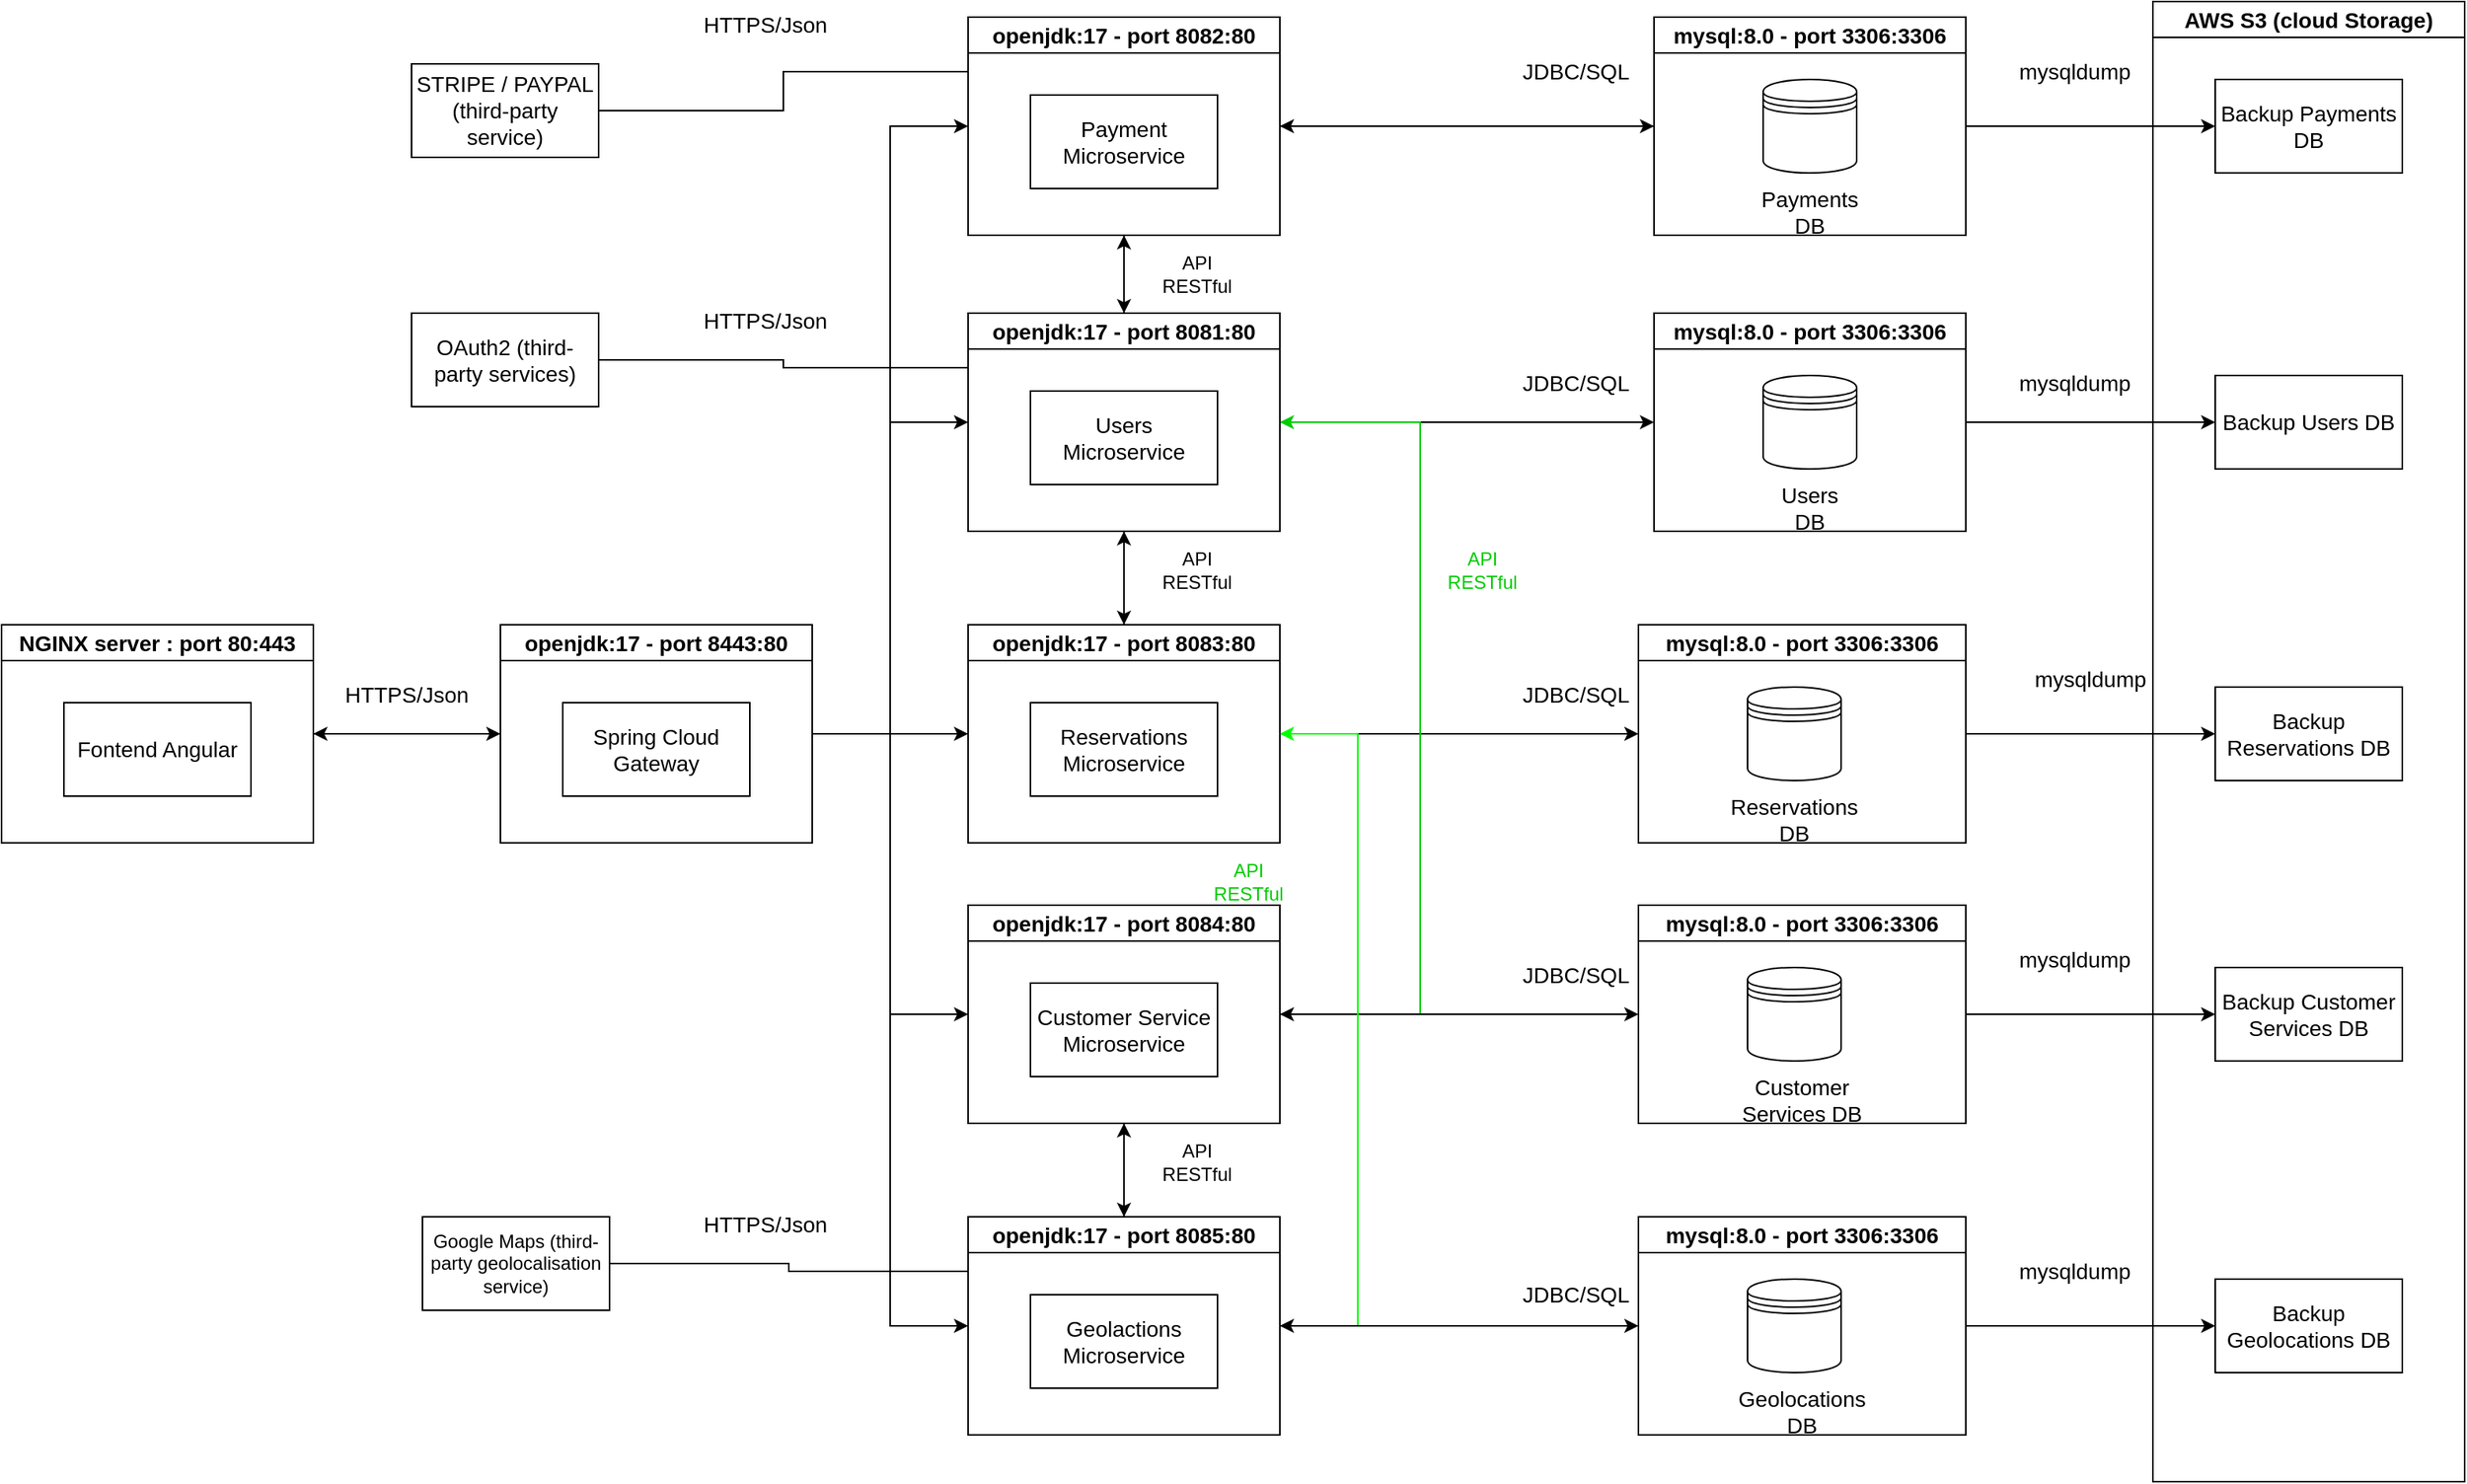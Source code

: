 <mxfile version="24.7.7">
  <diagram name="Page-1" id="HTvIIr98uRL_a_d4ipdB">
    <mxGraphModel dx="1766" dy="2174" grid="1" gridSize="10" guides="1" tooltips="1" connect="1" arrows="1" fold="1" page="1" pageScale="1" pageWidth="827" pageHeight="1169" math="0" shadow="0">
      <root>
        <mxCell id="0" />
        <mxCell id="1" parent="0" />
        <mxCell id="VIl7qetFcdLMGMQmezE--7" style="edgeStyle=orthogonalEdgeStyle;rounded=0;orthogonalLoop=1;jettySize=auto;html=1;entryX=0;entryY=0.5;entryDx=0;entryDy=0;" edge="1" parent="1" source="VIl7qetFcdLMGMQmezE--1" target="VIl7qetFcdLMGMQmezE--3">
          <mxGeometry relative="1" as="geometry" />
        </mxCell>
        <mxCell id="VIl7qetFcdLMGMQmezE--1" value="&lt;font style=&quot;font-size: 14px;&quot;&gt;NGINX server : port 80:443&lt;/font&gt;" style="swimlane;whiteSpace=wrap;html=1;" vertex="1" parent="1">
          <mxGeometry x="30" y="170" width="200" height="140" as="geometry" />
        </mxCell>
        <UserObject label="&lt;font style=&quot;font-size: 14px;&quot;&gt;Fontend Angular&lt;/font&gt;" treeRoot="1" id="VIl7qetFcdLMGMQmezE--2">
          <mxCell style="whiteSpace=wrap;html=1;align=center;treeFolding=1;treeMoving=1;newEdgeStyle={&quot;edgeStyle&quot;:&quot;elbowEdgeStyle&quot;,&quot;startArrow&quot;:&quot;none&quot;,&quot;endArrow&quot;:&quot;none&quot;};" vertex="1" parent="VIl7qetFcdLMGMQmezE--1">
            <mxGeometry x="40" y="50" width="120" height="60" as="geometry" />
          </mxCell>
        </UserObject>
        <mxCell id="VIl7qetFcdLMGMQmezE--8" style="edgeStyle=orthogonalEdgeStyle;rounded=0;orthogonalLoop=1;jettySize=auto;html=1;entryX=1;entryY=0.5;entryDx=0;entryDy=0;strokeColor=#000000;" edge="1" parent="1" source="VIl7qetFcdLMGMQmezE--3" target="VIl7qetFcdLMGMQmezE--1">
          <mxGeometry relative="1" as="geometry" />
        </mxCell>
        <mxCell id="VIl7qetFcdLMGMQmezE--18" style="edgeStyle=orthogonalEdgeStyle;rounded=0;orthogonalLoop=1;jettySize=auto;html=1;entryX=0;entryY=0.5;entryDx=0;entryDy=0;" edge="1" parent="1" source="VIl7qetFcdLMGMQmezE--3" target="VIl7qetFcdLMGMQmezE--12">
          <mxGeometry relative="1" as="geometry" />
        </mxCell>
        <mxCell id="VIl7qetFcdLMGMQmezE--19" style="edgeStyle=orthogonalEdgeStyle;rounded=0;orthogonalLoop=1;jettySize=auto;html=1;entryX=0;entryY=0.5;entryDx=0;entryDy=0;" edge="1" parent="1" source="VIl7qetFcdLMGMQmezE--3" target="VIl7qetFcdLMGMQmezE--5">
          <mxGeometry relative="1" as="geometry" />
        </mxCell>
        <mxCell id="VIl7qetFcdLMGMQmezE--20" style="edgeStyle=orthogonalEdgeStyle;rounded=0;orthogonalLoop=1;jettySize=auto;html=1;entryX=0;entryY=0.5;entryDx=0;entryDy=0;" edge="1" parent="1" source="VIl7qetFcdLMGMQmezE--3" target="VIl7qetFcdLMGMQmezE--10">
          <mxGeometry relative="1" as="geometry" />
        </mxCell>
        <mxCell id="VIl7qetFcdLMGMQmezE--21" style="edgeStyle=orthogonalEdgeStyle;rounded=0;orthogonalLoop=1;jettySize=auto;html=1;entryX=0;entryY=0.5;entryDx=0;entryDy=0;" edge="1" parent="1" source="VIl7qetFcdLMGMQmezE--3" target="VIl7qetFcdLMGMQmezE--14">
          <mxGeometry relative="1" as="geometry" />
        </mxCell>
        <mxCell id="VIl7qetFcdLMGMQmezE--22" style="edgeStyle=orthogonalEdgeStyle;rounded=0;orthogonalLoop=1;jettySize=auto;html=1;entryX=0;entryY=0.5;entryDx=0;entryDy=0;" edge="1" parent="1" source="VIl7qetFcdLMGMQmezE--3" target="VIl7qetFcdLMGMQmezE--16">
          <mxGeometry relative="1" as="geometry" />
        </mxCell>
        <mxCell id="VIl7qetFcdLMGMQmezE--3" value="&lt;font style=&quot;font-size: 14px;&quot;&gt;openjdk:17 - port 8443:80&lt;/font&gt;" style="swimlane;whiteSpace=wrap;html=1;" vertex="1" parent="1">
          <mxGeometry x="350" y="170" width="200" height="140" as="geometry" />
        </mxCell>
        <UserObject label="&lt;font style=&quot;font-size: 14px;&quot;&gt;Spring Cloud Gateway&lt;/font&gt;" treeRoot="1" id="VIl7qetFcdLMGMQmezE--4">
          <mxCell style="whiteSpace=wrap;html=1;align=center;treeFolding=1;treeMoving=1;newEdgeStyle={&quot;edgeStyle&quot;:&quot;elbowEdgeStyle&quot;,&quot;startArrow&quot;:&quot;none&quot;,&quot;endArrow&quot;:&quot;none&quot;};" vertex="1" parent="VIl7qetFcdLMGMQmezE--3">
            <mxGeometry x="40" y="50" width="120" height="60" as="geometry" />
          </mxCell>
        </UserObject>
        <mxCell id="VIl7qetFcdLMGMQmezE--44" style="edgeStyle=orthogonalEdgeStyle;rounded=0;orthogonalLoop=1;jettySize=auto;html=1;entryX=0.5;entryY=1;entryDx=0;entryDy=0;" edge="1" parent="1" source="VIl7qetFcdLMGMQmezE--5" target="VIl7qetFcdLMGMQmezE--10">
          <mxGeometry relative="1" as="geometry" />
        </mxCell>
        <mxCell id="VIl7qetFcdLMGMQmezE--49" style="edgeStyle=orthogonalEdgeStyle;rounded=0;orthogonalLoop=1;jettySize=auto;html=1;" edge="1" parent="1" source="VIl7qetFcdLMGMQmezE--5">
          <mxGeometry relative="1" as="geometry">
            <mxPoint x="750" y="170" as="targetPoint" />
          </mxGeometry>
        </mxCell>
        <mxCell id="VIl7qetFcdLMGMQmezE--65" style="edgeStyle=orthogonalEdgeStyle;rounded=0;orthogonalLoop=1;jettySize=auto;html=1;entryX=1;entryY=0.5;entryDx=0;entryDy=0;" edge="1" parent="1" source="VIl7qetFcdLMGMQmezE--5" target="VIl7qetFcdLMGMQmezE--14">
          <mxGeometry relative="1" as="geometry">
            <Array as="points">
              <mxPoint x="940" y="40" />
              <mxPoint x="940" y="420" />
            </Array>
          </mxGeometry>
        </mxCell>
        <mxCell id="VIl7qetFcdLMGMQmezE--84" style="edgeStyle=orthogonalEdgeStyle;rounded=0;orthogonalLoop=1;jettySize=auto;html=1;entryX=0;entryY=0.5;entryDx=0;entryDy=0;" edge="1" parent="1" source="VIl7qetFcdLMGMQmezE--5" target="VIl7qetFcdLMGMQmezE--81">
          <mxGeometry relative="1" as="geometry" />
        </mxCell>
        <mxCell id="VIl7qetFcdLMGMQmezE--5" value="&lt;font style=&quot;font-size: 14px;&quot;&gt;openjdk:17 - port 8081:80&lt;/font&gt;" style="swimlane;whiteSpace=wrap;html=1;" vertex="1" parent="1">
          <mxGeometry x="650" y="-30" width="200" height="140" as="geometry" />
        </mxCell>
        <UserObject label="&lt;font style=&quot;font-size: 14px;&quot;&gt;Users Microservice&lt;/font&gt;" treeRoot="1" id="VIl7qetFcdLMGMQmezE--6">
          <mxCell style="whiteSpace=wrap;html=1;align=center;treeFolding=1;treeMoving=1;newEdgeStyle={&quot;edgeStyle&quot;:&quot;elbowEdgeStyle&quot;,&quot;startArrow&quot;:&quot;none&quot;,&quot;endArrow&quot;:&quot;none&quot;};" vertex="1" parent="VIl7qetFcdLMGMQmezE--5">
            <mxGeometry x="40" y="50" width="120" height="60" as="geometry" />
          </mxCell>
        </UserObject>
        <mxCell id="VIl7qetFcdLMGMQmezE--9" value="&lt;font style=&quot;font-size: 14px;&quot;&gt;HTTPS/Json&lt;/font&gt;" style="text;html=1;align=center;verticalAlign=middle;whiteSpace=wrap;rounded=0;" vertex="1" parent="1">
          <mxGeometry x="260" y="200" width="60" height="30" as="geometry" />
        </mxCell>
        <mxCell id="VIl7qetFcdLMGMQmezE--43" style="edgeStyle=orthogonalEdgeStyle;rounded=0;orthogonalLoop=1;jettySize=auto;html=1;entryX=0.5;entryY=0;entryDx=0;entryDy=0;" edge="1" parent="1" source="VIl7qetFcdLMGMQmezE--10" target="VIl7qetFcdLMGMQmezE--5">
          <mxGeometry relative="1" as="geometry" />
        </mxCell>
        <mxCell id="VIl7qetFcdLMGMQmezE--74" style="edgeStyle=orthogonalEdgeStyle;rounded=0;orthogonalLoop=1;jettySize=auto;html=1;entryX=0;entryY=0.5;entryDx=0;entryDy=0;" edge="1" parent="1" source="VIl7qetFcdLMGMQmezE--10" target="VIl7qetFcdLMGMQmezE--69">
          <mxGeometry relative="1" as="geometry" />
        </mxCell>
        <mxCell id="VIl7qetFcdLMGMQmezE--10" value="&lt;font style=&quot;font-size: 14px;&quot;&gt;openjdk:17 - port 8082:80&lt;/font&gt;" style="swimlane;whiteSpace=wrap;html=1;" vertex="1" parent="1">
          <mxGeometry x="650" y="-220" width="200" height="140" as="geometry" />
        </mxCell>
        <UserObject label="&lt;font style=&quot;font-size: 14px;&quot;&gt;Payment Microservice&lt;/font&gt;" treeRoot="1" id="VIl7qetFcdLMGMQmezE--11">
          <mxCell style="whiteSpace=wrap;html=1;align=center;treeFolding=1;treeMoving=1;newEdgeStyle={&quot;edgeStyle&quot;:&quot;elbowEdgeStyle&quot;,&quot;startArrow&quot;:&quot;none&quot;,&quot;endArrow&quot;:&quot;none&quot;};" vertex="1" parent="VIl7qetFcdLMGMQmezE--10">
            <mxGeometry x="40" y="50" width="120" height="60" as="geometry" />
          </mxCell>
        </UserObject>
        <mxCell id="VIl7qetFcdLMGMQmezE--47" style="edgeStyle=orthogonalEdgeStyle;rounded=0;orthogonalLoop=1;jettySize=auto;html=1;entryX=0.5;entryY=1;entryDx=0;entryDy=0;" edge="1" parent="1" source="VIl7qetFcdLMGMQmezE--12" target="VIl7qetFcdLMGMQmezE--5">
          <mxGeometry relative="1" as="geometry" />
        </mxCell>
        <mxCell id="VIl7qetFcdLMGMQmezE--60" style="edgeStyle=orthogonalEdgeStyle;rounded=0;orthogonalLoop=1;jettySize=auto;html=1;entryX=1;entryY=0.5;entryDx=0;entryDy=0;" edge="1" parent="1" source="VIl7qetFcdLMGMQmezE--12" target="VIl7qetFcdLMGMQmezE--16">
          <mxGeometry relative="1" as="geometry">
            <Array as="points">
              <mxPoint x="900" y="240" />
              <mxPoint x="900" y="620" />
            </Array>
          </mxGeometry>
        </mxCell>
        <mxCell id="VIl7qetFcdLMGMQmezE--89" style="edgeStyle=orthogonalEdgeStyle;rounded=0;orthogonalLoop=1;jettySize=auto;html=1;entryX=0;entryY=0.5;entryDx=0;entryDy=0;" edge="1" parent="1" source="VIl7qetFcdLMGMQmezE--12" target="VIl7qetFcdLMGMQmezE--86">
          <mxGeometry relative="1" as="geometry" />
        </mxCell>
        <mxCell id="VIl7qetFcdLMGMQmezE--12" value="&lt;font style=&quot;font-size: 14px;&quot;&gt;openjdk:17 - port 8083:80&lt;/font&gt;" style="swimlane;whiteSpace=wrap;html=1;" vertex="1" parent="1">
          <mxGeometry x="650" y="170" width="200" height="140" as="geometry" />
        </mxCell>
        <UserObject label="&lt;font style=&quot;font-size: 14px;&quot;&gt;Reservations Microservice&lt;/font&gt;" treeRoot="1" id="VIl7qetFcdLMGMQmezE--13">
          <mxCell style="whiteSpace=wrap;html=1;align=center;treeFolding=1;treeMoving=1;newEdgeStyle={&quot;edgeStyle&quot;:&quot;elbowEdgeStyle&quot;,&quot;startArrow&quot;:&quot;none&quot;,&quot;endArrow&quot;:&quot;none&quot;};" vertex="1" parent="VIl7qetFcdLMGMQmezE--12">
            <mxGeometry x="40" y="50" width="120" height="60" as="geometry" />
          </mxCell>
        </UserObject>
        <mxCell id="VIl7qetFcdLMGMQmezE--51" style="edgeStyle=orthogonalEdgeStyle;rounded=0;orthogonalLoop=1;jettySize=auto;html=1;entryX=0.5;entryY=0;entryDx=0;entryDy=0;" edge="1" parent="1" source="VIl7qetFcdLMGMQmezE--14" target="VIl7qetFcdLMGMQmezE--16">
          <mxGeometry relative="1" as="geometry" />
        </mxCell>
        <mxCell id="VIl7qetFcdLMGMQmezE--63" style="edgeStyle=orthogonalEdgeStyle;rounded=0;orthogonalLoop=1;jettySize=auto;html=1;entryX=1;entryY=0.5;entryDx=0;entryDy=0;strokeColor=#00CC00;" edge="1" parent="1" source="VIl7qetFcdLMGMQmezE--14" target="VIl7qetFcdLMGMQmezE--5">
          <mxGeometry relative="1" as="geometry">
            <Array as="points">
              <mxPoint x="940" y="420" />
              <mxPoint x="940" y="40" />
            </Array>
          </mxGeometry>
        </mxCell>
        <mxCell id="VIl7qetFcdLMGMQmezE--99" style="edgeStyle=orthogonalEdgeStyle;rounded=0;orthogonalLoop=1;jettySize=auto;html=1;entryX=0;entryY=0.5;entryDx=0;entryDy=0;" edge="1" parent="1" source="VIl7qetFcdLMGMQmezE--14" target="VIl7qetFcdLMGMQmezE--96">
          <mxGeometry relative="1" as="geometry" />
        </mxCell>
        <mxCell id="VIl7qetFcdLMGMQmezE--14" value="&lt;font style=&quot;font-size: 14px;&quot;&gt;openjdk:17 - port 8084:80&lt;/font&gt;" style="swimlane;whiteSpace=wrap;html=1;" vertex="1" parent="1">
          <mxGeometry x="650" y="350" width="200" height="140" as="geometry" />
        </mxCell>
        <UserObject label="&lt;font style=&quot;font-size: 14px;&quot;&gt;Customer Service Microservice&lt;/font&gt;" treeRoot="1" id="VIl7qetFcdLMGMQmezE--15">
          <mxCell style="whiteSpace=wrap;html=1;align=center;treeFolding=1;treeMoving=1;newEdgeStyle={&quot;edgeStyle&quot;:&quot;elbowEdgeStyle&quot;,&quot;startArrow&quot;:&quot;none&quot;,&quot;endArrow&quot;:&quot;none&quot;};" vertex="1" parent="VIl7qetFcdLMGMQmezE--14">
            <mxGeometry x="40" y="50" width="120" height="60" as="geometry" />
          </mxCell>
        </UserObject>
        <mxCell id="VIl7qetFcdLMGMQmezE--52" style="edgeStyle=orthogonalEdgeStyle;rounded=0;orthogonalLoop=1;jettySize=auto;html=1;entryX=0.5;entryY=1;entryDx=0;entryDy=0;" edge="1" parent="1" source="VIl7qetFcdLMGMQmezE--16" target="VIl7qetFcdLMGMQmezE--14">
          <mxGeometry relative="1" as="geometry" />
        </mxCell>
        <mxCell id="VIl7qetFcdLMGMQmezE--61" style="edgeStyle=orthogonalEdgeStyle;rounded=0;orthogonalLoop=1;jettySize=auto;html=1;entryX=1;entryY=0.5;entryDx=0;entryDy=0;strokeColor=#00FF00;" edge="1" parent="1" source="VIl7qetFcdLMGMQmezE--16" target="VIl7qetFcdLMGMQmezE--12">
          <mxGeometry relative="1" as="geometry">
            <Array as="points">
              <mxPoint x="900" y="620" />
              <mxPoint x="900" y="240" />
            </Array>
          </mxGeometry>
        </mxCell>
        <mxCell id="VIl7qetFcdLMGMQmezE--105" style="edgeStyle=orthogonalEdgeStyle;rounded=0;orthogonalLoop=1;jettySize=auto;html=1;entryX=0;entryY=0.5;entryDx=0;entryDy=0;" edge="1" parent="1" source="VIl7qetFcdLMGMQmezE--16" target="VIl7qetFcdLMGMQmezE--102">
          <mxGeometry relative="1" as="geometry" />
        </mxCell>
        <mxCell id="VIl7qetFcdLMGMQmezE--16" value="&lt;font style=&quot;font-size: 14px;&quot;&gt;openjdk:17 - port 8085:80&lt;/font&gt;" style="swimlane;whiteSpace=wrap;html=1;" vertex="1" parent="1">
          <mxGeometry x="650" y="550" width="200" height="140" as="geometry" />
        </mxCell>
        <UserObject label="&lt;font style=&quot;font-size: 14px;&quot;&gt;Geolactions Microservice&lt;/font&gt;" treeRoot="1" id="VIl7qetFcdLMGMQmezE--17">
          <mxCell style="whiteSpace=wrap;html=1;align=center;treeFolding=1;treeMoving=1;newEdgeStyle={&quot;edgeStyle&quot;:&quot;elbowEdgeStyle&quot;,&quot;startArrow&quot;:&quot;none&quot;,&quot;endArrow&quot;:&quot;none&quot;};" vertex="1" parent="VIl7qetFcdLMGMQmezE--16">
            <mxGeometry x="40" y="50" width="120" height="60" as="geometry" />
          </mxCell>
        </UserObject>
        <mxCell id="VIl7qetFcdLMGMQmezE--34" style="edgeStyle=elbowEdgeStyle;rounded=0;orthogonalLoop=1;jettySize=auto;html=1;startArrow=none;endArrow=none;entryX=0;entryY=0.25;entryDx=0;entryDy=0;" edge="1" parent="1" source="VIl7qetFcdLMGMQmezE--29" target="VIl7qetFcdLMGMQmezE--10">
          <mxGeometry relative="1" as="geometry" />
        </mxCell>
        <UserObject label="&lt;font style=&quot;font-size: 14px;&quot;&gt;STRIPE / PAYPAL (third-party service)&lt;/font&gt;" treeRoot="1" id="VIl7qetFcdLMGMQmezE--29">
          <mxCell style="whiteSpace=wrap;html=1;align=center;treeFolding=1;treeMoving=1;newEdgeStyle={&quot;edgeStyle&quot;:&quot;elbowEdgeStyle&quot;,&quot;startArrow&quot;:&quot;none&quot;,&quot;endArrow&quot;:&quot;none&quot;};" vertex="1" parent="1">
            <mxGeometry x="293" y="-190" width="120" height="60" as="geometry" />
          </mxCell>
        </UserObject>
        <mxCell id="VIl7qetFcdLMGMQmezE--31" value="&lt;font style=&quot;font-size: 14px;&quot;&gt;HTTPS/Json&lt;/font&gt;" style="text;html=1;align=center;verticalAlign=middle;whiteSpace=wrap;rounded=0;" vertex="1" parent="1">
          <mxGeometry x="490" y="-230" width="60" height="30" as="geometry" />
        </mxCell>
        <mxCell id="VIl7qetFcdLMGMQmezE--36" style="edgeStyle=elbowEdgeStyle;rounded=0;orthogonalLoop=1;jettySize=auto;html=1;startArrow=none;endArrow=none;entryX=0;entryY=0.25;entryDx=0;entryDy=0;" edge="1" parent="1" source="VIl7qetFcdLMGMQmezE--35" target="VIl7qetFcdLMGMQmezE--5">
          <mxGeometry relative="1" as="geometry" />
        </mxCell>
        <UserObject label="&lt;font style=&quot;font-size: 14px;&quot;&gt;OAuth2 (third-party services)&lt;/font&gt;" treeRoot="1" id="VIl7qetFcdLMGMQmezE--35">
          <mxCell style="whiteSpace=wrap;html=1;align=center;treeFolding=1;treeMoving=1;newEdgeStyle={&quot;edgeStyle&quot;:&quot;elbowEdgeStyle&quot;,&quot;startArrow&quot;:&quot;none&quot;,&quot;endArrow&quot;:&quot;none&quot;};" vertex="1" parent="1">
            <mxGeometry x="293" y="-30" width="120" height="60" as="geometry" />
          </mxCell>
        </UserObject>
        <mxCell id="VIl7qetFcdLMGMQmezE--37" value="&lt;font style=&quot;font-size: 14px;&quot;&gt;HTTPS/Json&lt;/font&gt;" style="text;html=1;align=center;verticalAlign=middle;whiteSpace=wrap;rounded=0;" vertex="1" parent="1">
          <mxGeometry x="490" y="-40" width="60" height="30" as="geometry" />
        </mxCell>
        <mxCell id="VIl7qetFcdLMGMQmezE--40" style="edgeStyle=elbowEdgeStyle;rounded=0;orthogonalLoop=1;jettySize=auto;html=1;startArrow=none;endArrow=none;entryX=0;entryY=0.25;entryDx=0;entryDy=0;" edge="1" parent="1" source="VIl7qetFcdLMGMQmezE--39" target="VIl7qetFcdLMGMQmezE--16">
          <mxGeometry relative="1" as="geometry" />
        </mxCell>
        <UserObject label="Google Maps (third-party geolocalisation service)" treeRoot="1" id="VIl7qetFcdLMGMQmezE--39">
          <mxCell style="whiteSpace=wrap;html=1;align=center;treeFolding=1;treeMoving=1;newEdgeStyle={&quot;edgeStyle&quot;:&quot;elbowEdgeStyle&quot;,&quot;startArrow&quot;:&quot;none&quot;,&quot;endArrow&quot;:&quot;none&quot;};" vertex="1" parent="1">
            <mxGeometry x="300" y="550" width="120" height="60" as="geometry" />
          </mxCell>
        </UserObject>
        <mxCell id="VIl7qetFcdLMGMQmezE--41" value="&lt;font style=&quot;font-size: 14px;&quot;&gt;HTTPS/Json&lt;/font&gt;" style="text;html=1;align=center;verticalAlign=middle;whiteSpace=wrap;rounded=0;" vertex="1" parent="1">
          <mxGeometry x="490" y="540" width="60" height="30" as="geometry" />
        </mxCell>
        <mxCell id="VIl7qetFcdLMGMQmezE--45" value="API RESTful" style="text;html=1;align=center;verticalAlign=middle;whiteSpace=wrap;rounded=0;" vertex="1" parent="1">
          <mxGeometry x="767" y="-70" width="60" height="30" as="geometry" />
        </mxCell>
        <mxCell id="VIl7qetFcdLMGMQmezE--50" value="API RESTful" style="text;html=1;align=center;verticalAlign=middle;whiteSpace=wrap;rounded=0;" vertex="1" parent="1">
          <mxGeometry x="767" y="120" width="60" height="30" as="geometry" />
        </mxCell>
        <mxCell id="VIl7qetFcdLMGMQmezE--55" value="API RESTful" style="text;html=1;align=center;verticalAlign=middle;whiteSpace=wrap;rounded=0;" vertex="1" parent="1">
          <mxGeometry x="767" y="500" width="60" height="30" as="geometry" />
        </mxCell>
        <mxCell id="VIl7qetFcdLMGMQmezE--62" value="&lt;font color=&quot;#00cc00&quot; style=&quot;font-size: 12px;&quot;&gt;API RESTful&lt;/font&gt;" style="text;html=1;align=center;verticalAlign=middle;whiteSpace=wrap;rounded=0;" vertex="1" parent="1">
          <mxGeometry x="800" y="320" width="60" height="30" as="geometry" />
        </mxCell>
        <mxCell id="VIl7qetFcdLMGMQmezE--64" value="&lt;font color=&quot;#00cc00&quot;&gt;API RESTful&lt;/font&gt;" style="text;html=1;align=center;verticalAlign=middle;whiteSpace=wrap;rounded=0;" vertex="1" parent="1">
          <mxGeometry x="950" y="120" width="60" height="30" as="geometry" />
        </mxCell>
        <mxCell id="VIl7qetFcdLMGMQmezE--75" style="edgeStyle=orthogonalEdgeStyle;rounded=0;orthogonalLoop=1;jettySize=auto;html=1;entryX=1;entryY=0.5;entryDx=0;entryDy=0;" edge="1" parent="1" source="VIl7qetFcdLMGMQmezE--69" target="VIl7qetFcdLMGMQmezE--10">
          <mxGeometry relative="1" as="geometry" />
        </mxCell>
        <mxCell id="VIl7qetFcdLMGMQmezE--120" style="edgeStyle=orthogonalEdgeStyle;rounded=0;orthogonalLoop=1;jettySize=auto;html=1;entryX=0;entryY=0.5;entryDx=0;entryDy=0;" edge="1" parent="1" source="VIl7qetFcdLMGMQmezE--69" target="VIl7qetFcdLMGMQmezE--109">
          <mxGeometry relative="1" as="geometry" />
        </mxCell>
        <mxCell id="VIl7qetFcdLMGMQmezE--69" value="&lt;font style=&quot;font-size: 14px;&quot;&gt;mysql:8.0 - port 3306:3306&lt;/font&gt;" style="swimlane;whiteSpace=wrap;html=1;" vertex="1" parent="1">
          <mxGeometry x="1090" y="-220" width="200" height="140" as="geometry" />
        </mxCell>
        <mxCell id="VIl7qetFcdLMGMQmezE--72" value="" style="shape=datastore;whiteSpace=wrap;html=1;" vertex="1" parent="VIl7qetFcdLMGMQmezE--69">
          <mxGeometry x="70" y="40" width="60" height="60" as="geometry" />
        </mxCell>
        <mxCell id="VIl7qetFcdLMGMQmezE--73" value="&lt;font style=&quot;font-size: 14px;&quot;&gt;Payments DB&lt;/font&gt;" style="text;html=1;align=center;verticalAlign=middle;whiteSpace=wrap;rounded=0;" vertex="1" parent="VIl7qetFcdLMGMQmezE--69">
          <mxGeometry x="70" y="110" width="60" height="30" as="geometry" />
        </mxCell>
        <mxCell id="VIl7qetFcdLMGMQmezE--79" value="&lt;font style=&quot;font-size: 14px;&quot;&gt;JDBC/SQL&lt;/font&gt;" style="text;html=1;align=center;verticalAlign=middle;whiteSpace=wrap;rounded=0;" vertex="1" parent="1">
          <mxGeometry x="1010" y="-200" width="60" height="30" as="geometry" />
        </mxCell>
        <mxCell id="VIl7qetFcdLMGMQmezE--119" style="edgeStyle=orthogonalEdgeStyle;rounded=0;orthogonalLoop=1;jettySize=auto;html=1;entryX=0;entryY=0.5;entryDx=0;entryDy=0;" edge="1" parent="1" source="VIl7qetFcdLMGMQmezE--81" target="VIl7qetFcdLMGMQmezE--110">
          <mxGeometry relative="1" as="geometry" />
        </mxCell>
        <mxCell id="VIl7qetFcdLMGMQmezE--81" value="&lt;font style=&quot;font-size: 14px;&quot;&gt;mysql:8.0 - port 3306:3306&lt;/font&gt;" style="swimlane;whiteSpace=wrap;html=1;" vertex="1" parent="1">
          <mxGeometry x="1090" y="-30" width="200" height="140" as="geometry" />
        </mxCell>
        <mxCell id="VIl7qetFcdLMGMQmezE--82" value="" style="shape=datastore;whiteSpace=wrap;html=1;" vertex="1" parent="VIl7qetFcdLMGMQmezE--81">
          <mxGeometry x="70" y="40" width="60" height="60" as="geometry" />
        </mxCell>
        <mxCell id="VIl7qetFcdLMGMQmezE--83" value="&lt;font style=&quot;font-size: 14px;&quot;&gt;Users DB&lt;/font&gt;" style="text;html=1;align=center;verticalAlign=middle;whiteSpace=wrap;rounded=0;" vertex="1" parent="VIl7qetFcdLMGMQmezE--81">
          <mxGeometry x="70" y="110" width="60" height="30" as="geometry" />
        </mxCell>
        <mxCell id="VIl7qetFcdLMGMQmezE--85" value="&lt;font style=&quot;font-size: 14px;&quot;&gt;JDBC/SQL&lt;/font&gt;" style="text;html=1;align=center;verticalAlign=middle;whiteSpace=wrap;rounded=0;" vertex="1" parent="1">
          <mxGeometry x="1010" width="60" height="30" as="geometry" />
        </mxCell>
        <mxCell id="VIl7qetFcdLMGMQmezE--118" style="edgeStyle=orthogonalEdgeStyle;rounded=0;orthogonalLoop=1;jettySize=auto;html=1;entryX=0;entryY=0.5;entryDx=0;entryDy=0;" edge="1" parent="1" source="VIl7qetFcdLMGMQmezE--86" target="VIl7qetFcdLMGMQmezE--111">
          <mxGeometry relative="1" as="geometry" />
        </mxCell>
        <mxCell id="VIl7qetFcdLMGMQmezE--86" value="&lt;font style=&quot;font-size: 14px;&quot;&gt;mysql:8.0 - port 3306:3306&lt;/font&gt;" style="swimlane;whiteSpace=wrap;html=1;" vertex="1" parent="1">
          <mxGeometry x="1080" y="170" width="210" height="140" as="geometry" />
        </mxCell>
        <mxCell id="VIl7qetFcdLMGMQmezE--87" value="" style="shape=datastore;whiteSpace=wrap;html=1;" vertex="1" parent="VIl7qetFcdLMGMQmezE--86">
          <mxGeometry x="70" y="40" width="60" height="60" as="geometry" />
        </mxCell>
        <mxCell id="VIl7qetFcdLMGMQmezE--88" value="&lt;font style=&quot;font-size: 14px;&quot;&gt;Reservations DB&lt;/font&gt;" style="text;html=1;align=center;verticalAlign=middle;whiteSpace=wrap;rounded=0;" vertex="1" parent="VIl7qetFcdLMGMQmezE--86">
          <mxGeometry x="70" y="110" width="60" height="30" as="geometry" />
        </mxCell>
        <mxCell id="VIl7qetFcdLMGMQmezE--94" value="&lt;font style=&quot;font-size: 14px;&quot;&gt;JDBC/SQL&lt;/font&gt;" style="text;html=1;align=center;verticalAlign=middle;whiteSpace=wrap;rounded=0;" vertex="1" parent="1">
          <mxGeometry x="1010" y="200" width="60" height="30" as="geometry" />
        </mxCell>
        <mxCell id="VIl7qetFcdLMGMQmezE--117" style="edgeStyle=orthogonalEdgeStyle;rounded=0;orthogonalLoop=1;jettySize=auto;html=1;entryX=0;entryY=0.5;entryDx=0;entryDy=0;" edge="1" parent="1" source="VIl7qetFcdLMGMQmezE--96" target="VIl7qetFcdLMGMQmezE--112">
          <mxGeometry relative="1" as="geometry" />
        </mxCell>
        <mxCell id="VIl7qetFcdLMGMQmezE--96" value="&lt;font style=&quot;font-size: 14px;&quot;&gt;mysql:8.0 - port 3306:3306&lt;/font&gt;" style="swimlane;whiteSpace=wrap;html=1;" vertex="1" parent="1">
          <mxGeometry x="1080" y="350" width="210" height="140" as="geometry" />
        </mxCell>
        <mxCell id="VIl7qetFcdLMGMQmezE--97" value="" style="shape=datastore;whiteSpace=wrap;html=1;" vertex="1" parent="VIl7qetFcdLMGMQmezE--96">
          <mxGeometry x="70" y="40" width="60" height="60" as="geometry" />
        </mxCell>
        <mxCell id="VIl7qetFcdLMGMQmezE--98" value="&lt;font style=&quot;font-size: 14px;&quot;&gt;Customer Services DB&lt;/font&gt;" style="text;html=1;align=center;verticalAlign=middle;whiteSpace=wrap;rounded=0;" vertex="1" parent="VIl7qetFcdLMGMQmezE--96">
          <mxGeometry x="60" y="110" width="90" height="30" as="geometry" />
        </mxCell>
        <mxCell id="VIl7qetFcdLMGMQmezE--100" value="&lt;font style=&quot;font-size: 14px;&quot;&gt;JDBC/SQL&lt;/font&gt;" style="text;html=1;align=center;verticalAlign=middle;whiteSpace=wrap;rounded=0;" vertex="1" parent="1">
          <mxGeometry x="1010" y="380" width="60" height="30" as="geometry" />
        </mxCell>
        <mxCell id="VIl7qetFcdLMGMQmezE--115" style="edgeStyle=orthogonalEdgeStyle;rounded=0;orthogonalLoop=1;jettySize=auto;html=1;entryX=0;entryY=0.5;entryDx=0;entryDy=0;" edge="1" parent="1" source="VIl7qetFcdLMGMQmezE--102" target="VIl7qetFcdLMGMQmezE--113">
          <mxGeometry relative="1" as="geometry" />
        </mxCell>
        <mxCell id="VIl7qetFcdLMGMQmezE--102" value="&lt;font style=&quot;font-size: 14px;&quot;&gt;mysql:8.0 - port 3306:3306&lt;/font&gt;" style="swimlane;whiteSpace=wrap;html=1;" vertex="1" parent="1">
          <mxGeometry x="1080" y="550" width="210" height="140" as="geometry" />
        </mxCell>
        <mxCell id="VIl7qetFcdLMGMQmezE--103" value="" style="shape=datastore;whiteSpace=wrap;html=1;" vertex="1" parent="VIl7qetFcdLMGMQmezE--102">
          <mxGeometry x="70" y="40" width="60" height="60" as="geometry" />
        </mxCell>
        <mxCell id="VIl7qetFcdLMGMQmezE--104" value="&lt;font style=&quot;font-size: 14px;&quot;&gt;Geolocations DB&lt;/font&gt;" style="text;html=1;align=center;verticalAlign=middle;whiteSpace=wrap;rounded=0;" vertex="1" parent="VIl7qetFcdLMGMQmezE--102">
          <mxGeometry x="60" y="110" width="90" height="30" as="geometry" />
        </mxCell>
        <mxCell id="VIl7qetFcdLMGMQmezE--106" value="&lt;font style=&quot;font-size: 14px;&quot;&gt;JDBC/SQL&lt;/font&gt;" style="text;html=1;align=center;verticalAlign=middle;whiteSpace=wrap;rounded=0;" vertex="1" parent="1">
          <mxGeometry x="1010" y="585" width="60" height="30" as="geometry" />
        </mxCell>
        <mxCell id="VIl7qetFcdLMGMQmezE--121" value="&lt;font style=&quot;font-size: 14px;&quot;&gt;mysqldump&lt;/font&gt;" style="text;html=1;align=center;verticalAlign=middle;whiteSpace=wrap;rounded=0;" vertex="1" parent="1">
          <mxGeometry x="1330" y="-200" width="60" height="30" as="geometry" />
        </mxCell>
        <mxCell id="VIl7qetFcdLMGMQmezE--122" value="&lt;font style=&quot;font-size: 14px;&quot;&gt;mysqldump&lt;/font&gt;" style="text;html=1;align=center;verticalAlign=middle;whiteSpace=wrap;rounded=0;" vertex="1" parent="1">
          <mxGeometry x="1330" width="60" height="30" as="geometry" />
        </mxCell>
        <mxCell id="VIl7qetFcdLMGMQmezE--124" value="&lt;font style=&quot;font-size: 14px;&quot;&gt;mysqldump&lt;/font&gt;" style="text;html=1;align=center;verticalAlign=middle;whiteSpace=wrap;rounded=0;" vertex="1" parent="1">
          <mxGeometry x="1340" y="190" width="60" height="30" as="geometry" />
        </mxCell>
        <mxCell id="VIl7qetFcdLMGMQmezE--125" value="&lt;font style=&quot;font-size: 14px;&quot;&gt;mysqldump&lt;/font&gt;" style="text;html=1;align=center;verticalAlign=middle;whiteSpace=wrap;rounded=0;" vertex="1" parent="1">
          <mxGeometry x="1330" y="370" width="60" height="30" as="geometry" />
        </mxCell>
        <mxCell id="VIl7qetFcdLMGMQmezE--126" value="&lt;font style=&quot;font-size: 14px;&quot;&gt;mysqldump&lt;/font&gt;" style="text;html=1;align=center;verticalAlign=middle;whiteSpace=wrap;rounded=0;" vertex="1" parent="1">
          <mxGeometry x="1330" y="570" width="60" height="30" as="geometry" />
        </mxCell>
        <mxCell id="VIl7qetFcdLMGMQmezE--128" value="&lt;font style=&quot;font-size: 14px;&quot;&gt;AWS S3 (cloud Storage)&lt;/font&gt;" style="swimlane;whiteSpace=wrap;html=1;" vertex="1" parent="1">
          <mxGeometry x="1410" y="-230" width="200" height="950" as="geometry" />
        </mxCell>
        <UserObject label="&lt;font style=&quot;font-size: 14px;&quot;&gt;Backup Payments DB&lt;/font&gt;" treeRoot="1" id="VIl7qetFcdLMGMQmezE--109">
          <mxCell style="whiteSpace=wrap;html=1;align=center;treeFolding=1;treeMoving=1;newEdgeStyle={&quot;edgeStyle&quot;:&quot;elbowEdgeStyle&quot;,&quot;startArrow&quot;:&quot;none&quot;,&quot;endArrow&quot;:&quot;none&quot;};" vertex="1" parent="VIl7qetFcdLMGMQmezE--128">
            <mxGeometry x="40" y="50" width="120" height="60" as="geometry" />
          </mxCell>
        </UserObject>
        <UserObject label="&lt;font style=&quot;font-size: 14px;&quot;&gt;Backup Users DB&lt;/font&gt;" treeRoot="1" id="VIl7qetFcdLMGMQmezE--110">
          <mxCell style="whiteSpace=wrap;html=1;align=center;treeFolding=1;treeMoving=1;newEdgeStyle={&quot;edgeStyle&quot;:&quot;elbowEdgeStyle&quot;,&quot;startArrow&quot;:&quot;none&quot;,&quot;endArrow&quot;:&quot;none&quot;};" vertex="1" parent="VIl7qetFcdLMGMQmezE--128">
            <mxGeometry x="40" y="240" width="120" height="60" as="geometry" />
          </mxCell>
        </UserObject>
        <UserObject label="&lt;font style=&quot;font-size: 14px;&quot;&gt;Backup Reservations DB&lt;/font&gt;" treeRoot="1" id="VIl7qetFcdLMGMQmezE--111">
          <mxCell style="whiteSpace=wrap;html=1;align=center;treeFolding=1;treeMoving=1;newEdgeStyle={&quot;edgeStyle&quot;:&quot;elbowEdgeStyle&quot;,&quot;startArrow&quot;:&quot;none&quot;,&quot;endArrow&quot;:&quot;none&quot;};" vertex="1" parent="VIl7qetFcdLMGMQmezE--128">
            <mxGeometry x="40" y="440" width="120" height="60" as="geometry" />
          </mxCell>
        </UserObject>
        <UserObject label="&lt;font style=&quot;font-size: 14px;&quot;&gt;Backup Customer Services DB&lt;/font&gt;" treeRoot="1" id="VIl7qetFcdLMGMQmezE--112">
          <mxCell style="whiteSpace=wrap;html=1;align=center;treeFolding=1;treeMoving=1;newEdgeStyle={&quot;edgeStyle&quot;:&quot;elbowEdgeStyle&quot;,&quot;startArrow&quot;:&quot;none&quot;,&quot;endArrow&quot;:&quot;none&quot;};" vertex="1" parent="VIl7qetFcdLMGMQmezE--128">
            <mxGeometry x="40" y="620" width="120" height="60" as="geometry" />
          </mxCell>
        </UserObject>
        <UserObject label="&lt;font style=&quot;font-size: 14px;&quot;&gt;Backup Geolocations DB&lt;/font&gt;" treeRoot="1" id="VIl7qetFcdLMGMQmezE--113">
          <mxCell style="whiteSpace=wrap;html=1;align=center;treeFolding=1;treeMoving=1;newEdgeStyle={&quot;edgeStyle&quot;:&quot;elbowEdgeStyle&quot;,&quot;startArrow&quot;:&quot;none&quot;,&quot;endArrow&quot;:&quot;none&quot;};" vertex="1" parent="VIl7qetFcdLMGMQmezE--128">
            <mxGeometry x="40" y="820" width="120" height="60" as="geometry" />
          </mxCell>
        </UserObject>
      </root>
    </mxGraphModel>
  </diagram>
</mxfile>
